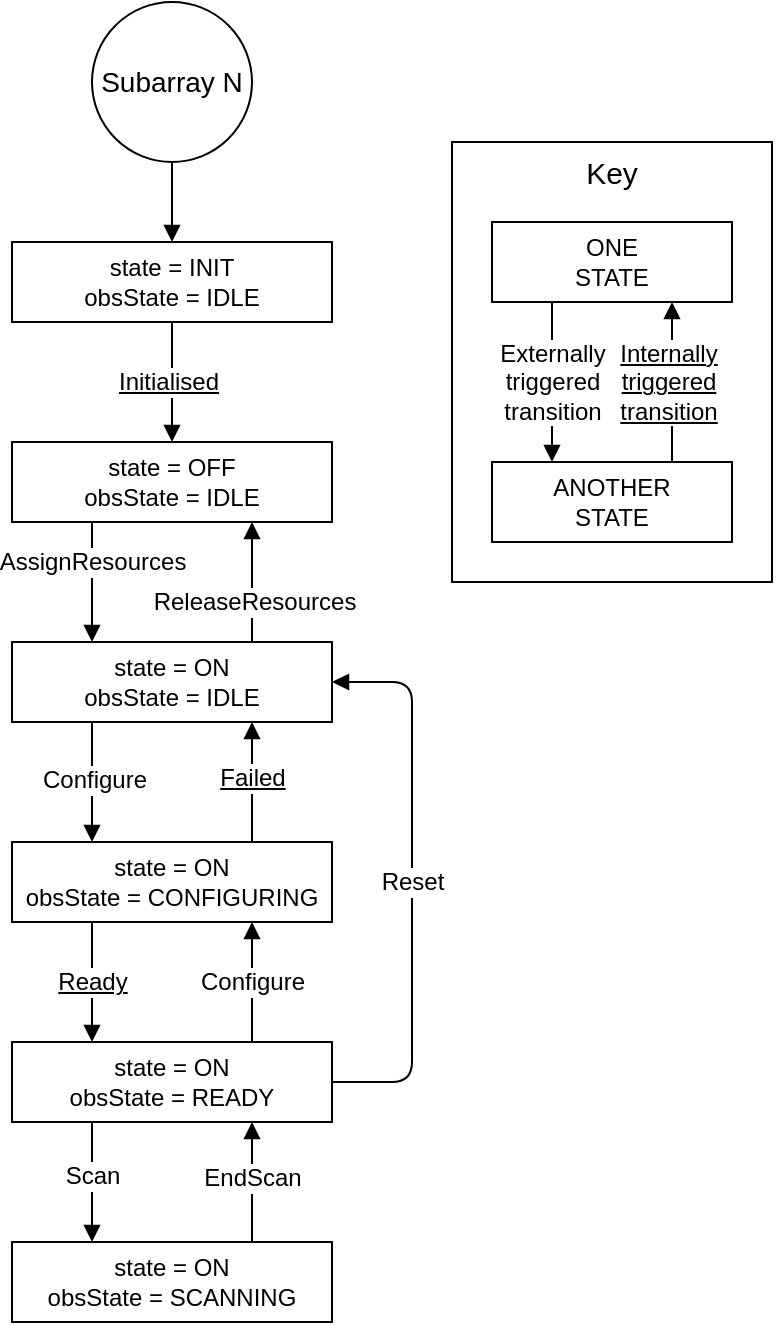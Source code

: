 <mxfile version="12.9.9" type="device"><diagram id="MRZmtHxMSyksXKZUMyJi" name="Page-1"><mxGraphModel dx="1506" dy="1217" grid="1" gridSize="10" guides="1" tooltips="1" connect="1" arrows="1" fold="1" page="0" pageScale="1" pageWidth="850" pageHeight="1100" math="0" shadow="0"><root><mxCell id="0"/><mxCell id="1" parent="0"/><mxCell id="cNW5IYhr0uN0DaE3Vqjl-9" style="edgeStyle=orthogonalEdgeStyle;rounded=0;orthogonalLoop=1;jettySize=auto;html=1;exitX=0.75;exitY=0;exitDx=0;exitDy=0;entryX=0.75;entryY=1;entryDx=0;entryDy=0;endArrow=block;endFill=1;" parent="1" source="cNW5IYhr0uN0DaE3Vqjl-1" target="cNW5IYhr0uN0DaE3Vqjl-6" edge="1"><mxGeometry relative="1" as="geometry"/></mxCell><mxCell id="cNW5IYhr0uN0DaE3Vqjl-11" value="ReleaseResources" style="text;html=1;align=center;verticalAlign=middle;resizable=0;points=[];labelBackgroundColor=#ffffff;" parent="cNW5IYhr0uN0DaE3Vqjl-9" vertex="1" connectable="0"><mxGeometry y="-1" relative="1" as="geometry"><mxPoint y="10" as="offset"/></mxGeometry></mxCell><mxCell id="cNW5IYhr0uN0DaE3Vqjl-15" style="rounded=0;orthogonalLoop=1;jettySize=auto;html=1;exitX=0.25;exitY=1;exitDx=0;exitDy=0;entryX=0.25;entryY=0;entryDx=0;entryDy=0;endArrow=block;endFill=1;edgeStyle=orthogonalEdgeStyle;" parent="1" source="cNW5IYhr0uN0DaE3Vqjl-1" target="cNW5IYhr0uN0DaE3Vqjl-2" edge="1"><mxGeometry relative="1" as="geometry"/></mxCell><mxCell id="cNW5IYhr0uN0DaE3Vqjl-16" value="Configure" style="text;html=1;align=center;verticalAlign=middle;resizable=0;points=[];labelBackgroundColor=#ffffff;" parent="cNW5IYhr0uN0DaE3Vqjl-15" vertex="1" connectable="0"><mxGeometry x="-0.033" y="1" relative="1" as="geometry"><mxPoint as="offset"/></mxGeometry></mxCell><mxCell id="cNW5IYhr0uN0DaE3Vqjl-1" value="&lt;font style=&quot;font-size: 12px&quot;&gt;state = ON&lt;br&gt;obsState = IDLE&lt;/font&gt;" style="rounded=0;whiteSpace=wrap;html=1;" parent="1" vertex="1"><mxGeometry x="-320" y="240" width="160" height="40" as="geometry"/></mxCell><mxCell id="cNW5IYhr0uN0DaE3Vqjl-17" value="&lt;font style=&quot;font-size: 12px&quot;&gt;&lt;u&gt;Ready&lt;/u&gt;&lt;/font&gt;" style="edgeStyle=orthogonalEdgeStyle;rounded=0;orthogonalLoop=1;jettySize=auto;html=1;exitX=0.25;exitY=1;exitDx=0;exitDy=0;entryX=0.25;entryY=0;entryDx=0;entryDy=0;endArrow=block;endFill=1;" parent="1" source="cNW5IYhr0uN0DaE3Vqjl-2" target="cNW5IYhr0uN0DaE3Vqjl-7" edge="1"><mxGeometry relative="1" as="geometry"/></mxCell><mxCell id="EIdDdqTMD9sqd_Ol6m0o-1" style="rounded=0;orthogonalLoop=1;jettySize=auto;html=1;exitX=0.75;exitY=0;exitDx=0;exitDy=0;entryX=0.75;entryY=1;entryDx=0;entryDy=0;endArrow=block;endFill=1;edgeStyle=orthogonalEdgeStyle;" edge="1" parent="1" source="cNW5IYhr0uN0DaE3Vqjl-2" target="cNW5IYhr0uN0DaE3Vqjl-1"><mxGeometry relative="1" as="geometry"/></mxCell><mxCell id="EIdDdqTMD9sqd_Ol6m0o-2" value="&lt;u&gt;Failed&lt;/u&gt;" style="text;html=1;align=center;verticalAlign=middle;resizable=0;points=[];labelBackgroundColor=#ffffff;" vertex="1" connectable="0" parent="EIdDdqTMD9sqd_Ol6m0o-1"><mxGeometry x="0.067" relative="1" as="geometry"><mxPoint as="offset"/></mxGeometry></mxCell><mxCell id="cNW5IYhr0uN0DaE3Vqjl-2" value="&lt;font style=&quot;font-size: 12px&quot;&gt;state = ON&lt;br&gt;obsState = CONFIGURING&lt;/font&gt;" style="rounded=0;whiteSpace=wrap;html=1;" parent="1" vertex="1"><mxGeometry x="-320" y="340" width="160" height="40" as="geometry"/></mxCell><mxCell id="cNW5IYhr0uN0DaE3Vqjl-20" style="edgeStyle=orthogonalEdgeStyle;rounded=0;orthogonalLoop=1;jettySize=auto;html=1;exitX=0.75;exitY=0;exitDx=0;exitDy=0;entryX=0.75;entryY=1;entryDx=0;entryDy=0;endArrow=block;endFill=1;" parent="1" source="cNW5IYhr0uN0DaE3Vqjl-3" target="cNW5IYhr0uN0DaE3Vqjl-7" edge="1"><mxGeometry relative="1" as="geometry"/></mxCell><mxCell id="cNW5IYhr0uN0DaE3Vqjl-22" value="EndScan" style="text;html=1;align=center;verticalAlign=middle;resizable=0;points=[];labelBackgroundColor=#ffffff;" parent="cNW5IYhr0uN0DaE3Vqjl-20" vertex="1" connectable="0"><mxGeometry x="0.067" relative="1" as="geometry"><mxPoint as="offset"/></mxGeometry></mxCell><mxCell id="cNW5IYhr0uN0DaE3Vqjl-3" value="&lt;font style=&quot;font-size: 12px&quot;&gt;state = ON&lt;br&gt;obsState = SCANNING&lt;/font&gt;" style="rounded=0;whiteSpace=wrap;html=1;" parent="1" vertex="1"><mxGeometry x="-320" y="540" width="160" height="40" as="geometry"/></mxCell><mxCell id="cNW5IYhr0uN0DaE3Vqjl-8" style="rounded=0;orthogonalLoop=1;jettySize=auto;html=1;exitX=0.25;exitY=1;exitDx=0;exitDy=0;entryX=0.25;entryY=0;entryDx=0;entryDy=0;endArrow=block;endFill=1;edgeStyle=orthogonalEdgeStyle;" parent="1" source="cNW5IYhr0uN0DaE3Vqjl-6" target="cNW5IYhr0uN0DaE3Vqjl-1" edge="1"><mxGeometry relative="1" as="geometry"/></mxCell><mxCell id="cNW5IYhr0uN0DaE3Vqjl-10" value="AssignResources" style="text;align=center;verticalAlign=middle;resizable=0;points=[];labelBackgroundColor=#ffffff;labelBorderColor=none;spacing=2;html=1;" parent="cNW5IYhr0uN0DaE3Vqjl-8" vertex="1" connectable="0"><mxGeometry x="-0.025" relative="1" as="geometry"><mxPoint y="-10" as="offset"/></mxGeometry></mxCell><mxCell id="cNW5IYhr0uN0DaE3Vqjl-6" value="&lt;font style=&quot;font-size: 12px&quot;&gt;state = OFF&lt;br&gt;obsState = IDLE&lt;/font&gt;" style="rounded=0;whiteSpace=wrap;html=1;" parent="1" vertex="1"><mxGeometry x="-320" y="140" width="160" height="40" as="geometry"/></mxCell><mxCell id="cNW5IYhr0uN0DaE3Vqjl-18" value="&lt;font style=&quot;font-size: 12px&quot;&gt;Configure&lt;/font&gt;" style="edgeStyle=orthogonalEdgeStyle;rounded=0;orthogonalLoop=1;jettySize=auto;html=1;exitX=0.75;exitY=0;exitDx=0;exitDy=0;entryX=0.75;entryY=1;entryDx=0;entryDy=0;endArrow=block;endFill=1;" parent="1" source="cNW5IYhr0uN0DaE3Vqjl-7" target="cNW5IYhr0uN0DaE3Vqjl-2" edge="1"><mxGeometry relative="1" as="geometry"/></mxCell><mxCell id="cNW5IYhr0uN0DaE3Vqjl-19" style="edgeStyle=orthogonalEdgeStyle;rounded=0;orthogonalLoop=1;jettySize=auto;html=1;exitX=0.25;exitY=1;exitDx=0;exitDy=0;entryX=0.25;entryY=0;entryDx=0;entryDy=0;endArrow=block;endFill=1;" parent="1" source="cNW5IYhr0uN0DaE3Vqjl-7" target="cNW5IYhr0uN0DaE3Vqjl-3" edge="1"><mxGeometry relative="1" as="geometry"/></mxCell><mxCell id="cNW5IYhr0uN0DaE3Vqjl-21" value="Scan" style="text;html=1;align=center;verticalAlign=middle;resizable=0;points=[];labelBackgroundColor=#ffffff;" parent="cNW5IYhr0uN0DaE3Vqjl-19" vertex="1" connectable="0"><mxGeometry x="-0.1" relative="1" as="geometry"><mxPoint as="offset"/></mxGeometry></mxCell><mxCell id="cNW5IYhr0uN0DaE3Vqjl-24" value="&lt;font style=&quot;font-size: 12px&quot;&gt;Reset&lt;/font&gt;" style="rounded=1;orthogonalLoop=1;jettySize=auto;html=1;exitX=1;exitY=0.5;exitDx=0;exitDy=0;entryX=1;entryY=0.5;entryDx=0;entryDy=0;endArrow=block;endFill=1;edgeStyle=orthogonalEdgeStyle;" parent="1" source="cNW5IYhr0uN0DaE3Vqjl-7" target="cNW5IYhr0uN0DaE3Vqjl-1" edge="1"><mxGeometry relative="1" as="geometry"><Array as="points"><mxPoint x="-120" y="460"/><mxPoint x="-120" y="260"/></Array></mxGeometry></mxCell><mxCell id="cNW5IYhr0uN0DaE3Vqjl-7" value="&lt;font style=&quot;font-size: 12px&quot;&gt;state = ON&lt;br&gt;obsState = READY&lt;/font&gt;" style="rounded=0;whiteSpace=wrap;html=1;" parent="1" vertex="1"><mxGeometry x="-320" y="440" width="160" height="40" as="geometry"/></mxCell><mxCell id="cNW5IYhr0uN0DaE3Vqjl-13" style="edgeStyle=orthogonalEdgeStyle;rounded=0;orthogonalLoop=1;jettySize=auto;html=1;exitX=0.5;exitY=1;exitDx=0;exitDy=0;entryX=0.5;entryY=0;entryDx=0;entryDy=0;endArrow=block;endFill=1;" parent="1" source="cNW5IYhr0uN0DaE3Vqjl-12" target="cNW5IYhr0uN0DaE3Vqjl-6" edge="1"><mxGeometry relative="1" as="geometry"/></mxCell><mxCell id="cNW5IYhr0uN0DaE3Vqjl-14" value="Initialised" style="text;html=1;align=center;verticalAlign=middle;resizable=0;points=[];labelBackgroundColor=#ffffff;fontStyle=4" parent="cNW5IYhr0uN0DaE3Vqjl-13" vertex="1" connectable="0"><mxGeometry x="-0.025" y="-2" relative="1" as="geometry"><mxPoint as="offset"/></mxGeometry></mxCell><mxCell id="cNW5IYhr0uN0DaE3Vqjl-12" value="&lt;font style=&quot;font-size: 12px&quot;&gt;state = INIT&lt;br&gt;obsState = IDLE&lt;/font&gt;" style="rounded=0;whiteSpace=wrap;html=1;" parent="1" vertex="1"><mxGeometry x="-320" y="40" width="160" height="40" as="geometry"/></mxCell><mxCell id="cNW5IYhr0uN0DaE3Vqjl-26" style="edgeStyle=orthogonalEdgeStyle;rounded=1;orthogonalLoop=1;jettySize=auto;html=1;exitX=0.5;exitY=1;exitDx=0;exitDy=0;entryX=0.5;entryY=0;entryDx=0;entryDy=0;endArrow=block;endFill=1;" parent="1" source="cNW5IYhr0uN0DaE3Vqjl-25" target="cNW5IYhr0uN0DaE3Vqjl-12" edge="1"><mxGeometry relative="1" as="geometry"/></mxCell><mxCell id="cNW5IYhr0uN0DaE3Vqjl-25" value="&lt;div style=&quot;&quot;&gt;Subarray N&lt;/div&gt;" style="ellipse;whiteSpace=wrap;html=1;aspect=fixed;shadow=0;strokeColor=#000000;strokeWidth=1;fillColor=#ffffff;gradientColor=none;fontFamily=Helvetica;fontSize=14;align=center;" parent="1" vertex="1"><mxGeometry x="-280" y="-80" width="80" height="80" as="geometry"/></mxCell><mxCell id="cNW5IYhr0uN0DaE3Vqjl-27" value="" style="group" parent="1" vertex="1" connectable="0"><mxGeometry x="-100" y="-10" width="160" height="220" as="geometry"/></mxCell><mxCell id="SXykU2EW5vL6NDGBn0Vi-21" value="&lt;font style=&quot;font-size: 15px&quot;&gt;Key&lt;/font&gt;" style="rounded=0;whiteSpace=wrap;html=1;fillColor=#ffffff;align=center;verticalAlign=top;" parent="cNW5IYhr0uN0DaE3Vqjl-27" vertex="1"><mxGeometry width="160" height="220" as="geometry"/></mxCell><mxCell id="SXykU2EW5vL6NDGBn0Vi-22" value="ONE&lt;br&gt;STATE" style="rounded=0;whiteSpace=wrap;html=1;fillColor=#ffffff;align=center;" parent="cNW5IYhr0uN0DaE3Vqjl-27" vertex="1"><mxGeometry x="20" y="40" width="120" height="40" as="geometry"/></mxCell><mxCell id="SXykU2EW5vL6NDGBn0Vi-25" style="edgeStyle=orthogonalEdgeStyle;rounded=1;orthogonalLoop=1;jettySize=auto;html=1;exitX=0.75;exitY=0;exitDx=0;exitDy=0;entryX=0.75;entryY=1;entryDx=0;entryDy=0;endArrow=block;endFill=1;" parent="cNW5IYhr0uN0DaE3Vqjl-27" source="SXykU2EW5vL6NDGBn0Vi-23" target="SXykU2EW5vL6NDGBn0Vi-22" edge="1"><mxGeometry relative="1" as="geometry"/></mxCell><mxCell id="SXykU2EW5vL6NDGBn0Vi-26" value="&lt;u&gt;Internally&lt;br&gt;triggered&lt;br&gt;transition&lt;/u&gt;" style="text;html=1;align=center;verticalAlign=middle;resizable=0;points=[];;labelBackgroundColor=#ffffff;" parent="SXykU2EW5vL6NDGBn0Vi-25" vertex="1" connectable="0"><mxGeometry x="0.031" y="2" relative="1" as="geometry"><mxPoint y="1" as="offset"/></mxGeometry></mxCell><mxCell id="SXykU2EW5vL6NDGBn0Vi-23" value="ANOTHER&lt;br&gt;STATE" style="rounded=0;whiteSpace=wrap;html=1;fillColor=#ffffff;align=center;" parent="cNW5IYhr0uN0DaE3Vqjl-27" vertex="1"><mxGeometry x="20" y="160" width="120" height="40" as="geometry"/></mxCell><mxCell id="SXykU2EW5vL6NDGBn0Vi-24" value="&lt;font style=&quot;font-size: 12px&quot;&gt;Externally&lt;br&gt;triggered&lt;br&gt;transition&lt;/font&gt;" style="edgeStyle=orthogonalEdgeStyle;rounded=1;orthogonalLoop=1;jettySize=auto;html=1;entryX=0.25;entryY=0;entryDx=0;entryDy=0;exitX=0.25;exitY=1;exitDx=0;exitDy=0;endArrow=block;endFill=1;" parent="cNW5IYhr0uN0DaE3Vqjl-27" source="SXykU2EW5vL6NDGBn0Vi-22" target="SXykU2EW5vL6NDGBn0Vi-23" edge="1"><mxGeometry relative="1" as="geometry"><mxPoint x="50" y="80" as="sourcePoint"/><mxPoint x="50" y="200" as="targetPoint"/></mxGeometry></mxCell><mxCell id="SXykU2EW5vL6NDGBn0Vi-27" style="edgeStyle=orthogonalEdgeStyle;rounded=1;orthogonalLoop=1;jettySize=auto;html=1;exitX=0.5;exitY=1;exitDx=0;exitDy=0;" parent="cNW5IYhr0uN0DaE3Vqjl-27" source="SXykU2EW5vL6NDGBn0Vi-21" target="SXykU2EW5vL6NDGBn0Vi-21" edge="1"><mxGeometry relative="1" as="geometry"/></mxCell></root></mxGraphModel></diagram></mxfile>